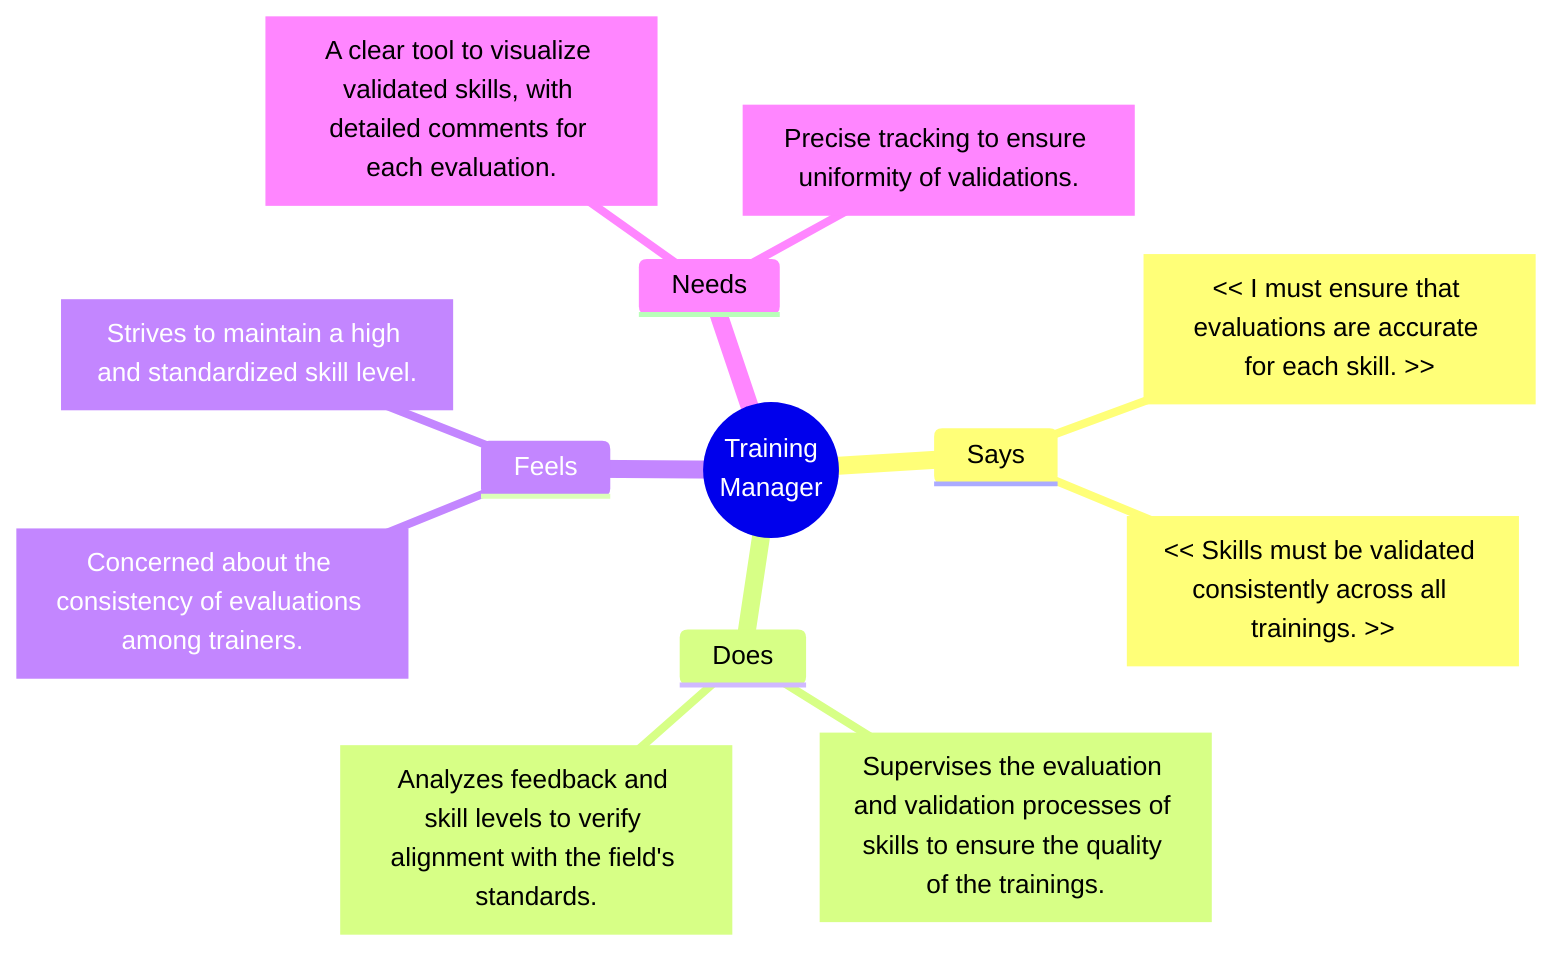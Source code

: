 mindmap
  root((Training
  Manager))
    Says
      Says["<< I must ensure that evaluations are accurate for each skill. >>"]
      Says["<< Skills must be validated consistently across all trainings. >>"]

    Does
      Does["Supervises the evaluation and validation processes of skills to ensure the quality of the trainings."]
      Does["Analyzes feedback and skill levels to verify alignment with the field's standards."]
    Feels
      Feels["Concerned about the consistency of evaluations among trainers."]
      Feels["Strives to maintain a high and standardized skill level."]
    Needs
      Needs["A clear tool to visualize validated skills, with detailed comments for each evaluation."]
      Needs["Precise tracking to ensure uniformity of validations."]
